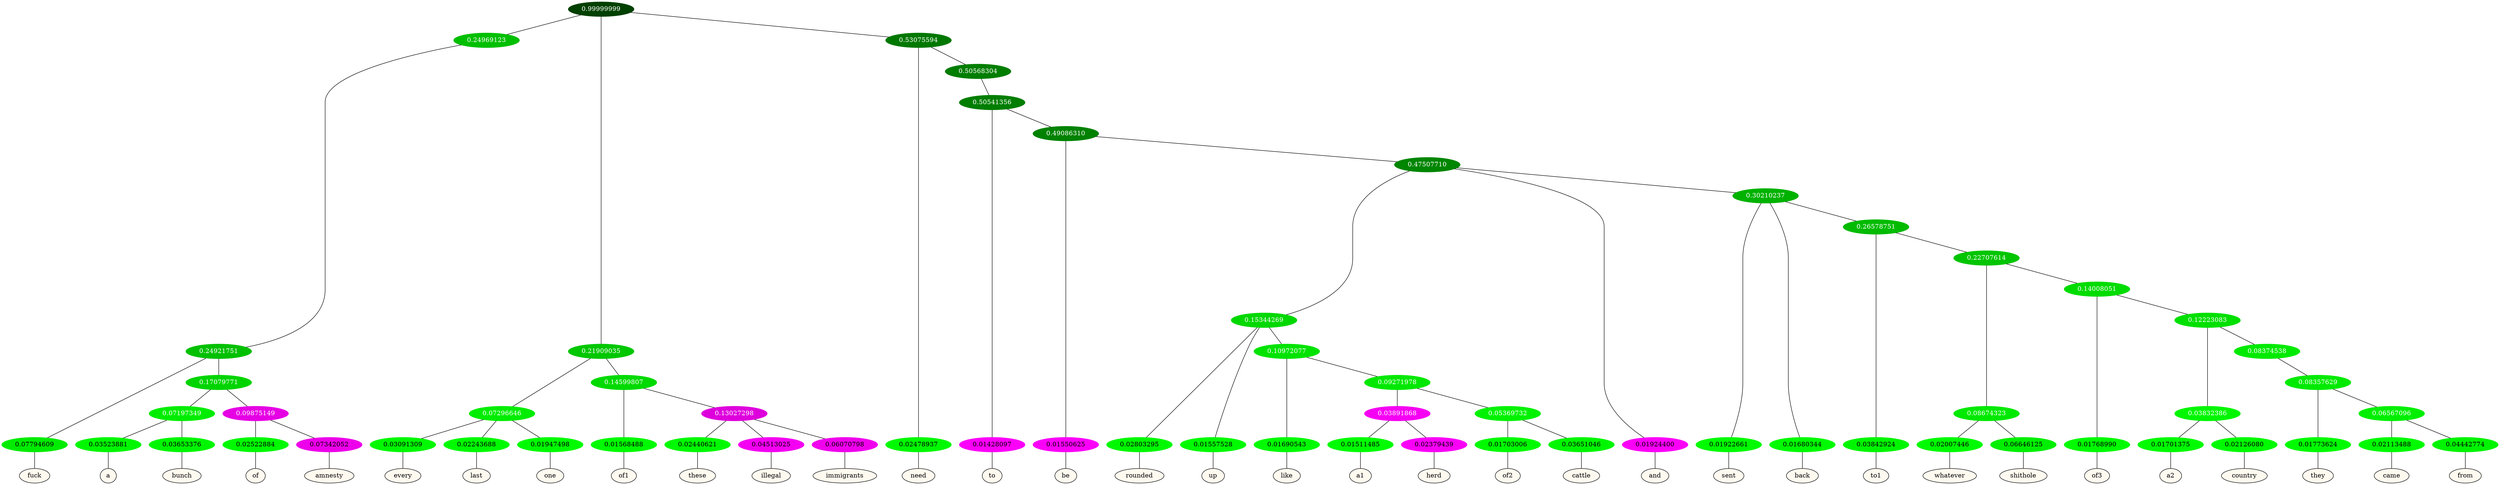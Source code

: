 graph {
	node [format=png height=0.15 nodesep=0.001 ordering=out overlap=prism overlap_scaling=0.01 ranksep=0.001 ratio=0.2 style=filled width=0.15]
	{
		rank=same
		a_w_9 [label=fuck color=black fillcolor=floralwhite style="filled,solid"]
		a_w_24 [label=a color=black fillcolor=floralwhite style="filled,solid"]
		a_w_25 [label=bunch color=black fillcolor=floralwhite style="filled,solid"]
		a_w_26 [label=of color=black fillcolor=floralwhite style="filled,solid"]
		a_w_27 [label=amnesty color=black fillcolor=floralwhite style="filled,solid"]
		a_w_11 [label=every color=black fillcolor=floralwhite style="filled,solid"]
		a_w_12 [label=last color=black fillcolor=floralwhite style="filled,solid"]
		a_w_13 [label=one color=black fillcolor=floralwhite style="filled,solid"]
		a_w_14 [label=of1 color=black fillcolor=floralwhite style="filled,solid"]
		a_w_19 [label=these color=black fillcolor=floralwhite style="filled,solid"]
		a_w_20 [label=illegal color=black fillcolor=floralwhite style="filled,solid"]
		a_w_21 [label=immigrants color=black fillcolor=floralwhite style="filled,solid"]
		a_w_7 [label=need color=black fillcolor=floralwhite style="filled,solid"]
		a_w_22 [label=to color=black fillcolor=floralwhite style="filled,solid"]
		a_w_28 [label=be color=black fillcolor=floralwhite style="filled,solid"]
		a_w_33 [label=rounded color=black fillcolor=floralwhite style="filled,solid"]
		a_w_34 [label=up color=black fillcolor=floralwhite style="filled,solid"]
		a_w_39 [label=like color=black fillcolor=floralwhite style="filled,solid"]
		a_w_47 [label=a1 color=black fillcolor=floralwhite style="filled,solid"]
		a_w_48 [label=herd color=black fillcolor=floralwhite style="filled,solid"]
		a_w_49 [label=of2 color=black fillcolor=floralwhite style="filled,solid"]
		a_w_50 [label=cattle color=black fillcolor=floralwhite style="filled,solid"]
		a_w_31 [label=and color=black fillcolor=floralwhite style="filled,solid"]
		a_w_36 [label=sent color=black fillcolor=floralwhite style="filled,solid"]
		a_w_37 [label=back color=black fillcolor=floralwhite style="filled,solid"]
		a_w_41 [label=to1 color=black fillcolor=floralwhite style="filled,solid"]
		a_w_51 [label=whatever color=black fillcolor=floralwhite style="filled,solid"]
		a_w_52 [label=shithole color=black fillcolor=floralwhite style="filled,solid"]
		a_w_53 [label=of3 color=black fillcolor=floralwhite style="filled,solid"]
		a_w_57 [label=a2 color=black fillcolor=floralwhite style="filled,solid"]
		a_w_58 [label=country color=black fillcolor=floralwhite style="filled,solid"]
		a_w_60 [label=they color=black fillcolor=floralwhite style="filled,solid"]
		a_w_62 [label=came color=black fillcolor=floralwhite style="filled,solid"]
		a_w_63 [label=from color=black fillcolor=floralwhite style="filled,solid"]
	}
	a_n_9 -- a_w_9
	a_n_24 -- a_w_24
	a_n_25 -- a_w_25
	a_n_26 -- a_w_26
	a_n_27 -- a_w_27
	a_n_11 -- a_w_11
	a_n_12 -- a_w_12
	a_n_13 -- a_w_13
	a_n_14 -- a_w_14
	a_n_19 -- a_w_19
	a_n_20 -- a_w_20
	a_n_21 -- a_w_21
	a_n_7 -- a_w_7
	a_n_22 -- a_w_22
	a_n_28 -- a_w_28
	a_n_33 -- a_w_33
	a_n_34 -- a_w_34
	a_n_39 -- a_w_39
	a_n_47 -- a_w_47
	a_n_48 -- a_w_48
	a_n_49 -- a_w_49
	a_n_50 -- a_w_50
	a_n_31 -- a_w_31
	a_n_36 -- a_w_36
	a_n_37 -- a_w_37
	a_n_41 -- a_w_41
	a_n_51 -- a_w_51
	a_n_52 -- a_w_52
	a_n_53 -- a_w_53
	a_n_57 -- a_w_57
	a_n_58 -- a_w_58
	a_n_60 -- a_w_60
	a_n_62 -- a_w_62
	a_n_63 -- a_w_63
	{
		rank=same
		a_n_9 [label=0.07794609 color="0.334 1.000 0.922" fontcolor=black]
		a_n_24 [label=0.03523881 color="0.334 1.000 0.965" fontcolor=black]
		a_n_25 [label=0.03653376 color="0.334 1.000 0.963" fontcolor=black]
		a_n_26 [label=0.02522884 color="0.334 1.000 0.975" fontcolor=black]
		a_n_27 [label=0.07342052 color="0.835 1.000 0.927" fontcolor=black]
		a_n_11 [label=0.03091309 color="0.334 1.000 0.969" fontcolor=black]
		a_n_12 [label=0.02243688 color="0.334 1.000 0.978" fontcolor=black]
		a_n_13 [label=0.01947498 color="0.334 1.000 0.981" fontcolor=black]
		a_n_14 [label=0.01568488 color="0.334 1.000 0.984" fontcolor=black]
		a_n_19 [label=0.02440621 color="0.334 1.000 0.976" fontcolor=black]
		a_n_20 [label=0.04513025 color="0.835 1.000 0.955" fontcolor=black]
		a_n_21 [label=0.06070798 color="0.835 1.000 0.939" fontcolor=black]
		a_n_7 [label=0.02478937 color="0.334 1.000 0.975" fontcolor=black]
		a_n_22 [label=0.01428097 color="0.835 1.000 0.986" fontcolor=black]
		a_n_28 [label=0.01550625 color="0.835 1.000 0.984" fontcolor=black]
		a_n_33 [label=0.02803295 color="0.334 1.000 0.972" fontcolor=black]
		a_n_34 [label=0.01557528 color="0.334 1.000 0.984" fontcolor=black]
		a_n_39 [label=0.01690543 color="0.334 1.000 0.983" fontcolor=black]
		a_n_47 [label=0.01511485 color="0.334 1.000 0.985" fontcolor=black]
		a_n_48 [label=0.02379439 color="0.835 1.000 0.976" fontcolor=black]
		a_n_49 [label=0.01703006 color="0.334 1.000 0.983" fontcolor=black]
		a_n_50 [label=0.03651046 color="0.334 1.000 0.963" fontcolor=black]
		a_n_31 [label=0.01924400 color="0.835 1.000 0.981" fontcolor=black]
		a_n_36 [label=0.01922661 color="0.334 1.000 0.981" fontcolor=black]
		a_n_37 [label=0.01680344 color="0.334 1.000 0.983" fontcolor=black]
		a_n_41 [label=0.03842924 color="0.334 1.000 0.962" fontcolor=black]
		a_n_51 [label=0.02007446 color="0.334 1.000 0.980" fontcolor=black]
		a_n_52 [label=0.06646125 color="0.334 1.000 0.934" fontcolor=black]
		a_n_53 [label=0.01768990 color="0.334 1.000 0.982" fontcolor=black]
		a_n_57 [label=0.01701375 color="0.334 1.000 0.983" fontcolor=black]
		a_n_58 [label=0.02126080 color="0.334 1.000 0.979" fontcolor=black]
		a_n_60 [label=0.01773624 color="0.334 1.000 0.982" fontcolor=black]
		a_n_62 [label=0.02113488 color="0.334 1.000 0.979" fontcolor=black]
		a_n_63 [label=0.04442774 color="0.334 1.000 0.956" fontcolor=black]
	}
	a_n_0 [label=0.99999999 color="0.334 1.000 0.250" fontcolor=grey99]
	a_n_1 [label=0.24969123 color="0.334 1.000 0.750" fontcolor=grey99]
	a_n_0 -- a_n_1
	a_n_2 [label=0.21909035 color="0.334 1.000 0.781" fontcolor=grey99]
	a_n_0 -- a_n_2
	a_n_3 [label=0.53075594 color="0.334 1.000 0.469" fontcolor=grey99]
	a_n_0 -- a_n_3
	a_n_4 [label=0.24921751 color="0.334 1.000 0.751" fontcolor=grey99]
	a_n_1 -- a_n_4
	a_n_5 [label=0.07296646 color="0.334 1.000 0.927" fontcolor=grey99]
	a_n_2 -- a_n_5
	a_n_6 [label=0.14599807 color="0.334 1.000 0.854" fontcolor=grey99]
	a_n_2 -- a_n_6
	a_n_3 -- a_n_7
	a_n_8 [label=0.50568304 color="0.334 1.000 0.494" fontcolor=grey99]
	a_n_3 -- a_n_8
	a_n_4 -- a_n_9
	a_n_10 [label=0.17079771 color="0.334 1.000 0.829" fontcolor=grey99]
	a_n_4 -- a_n_10
	a_n_5 -- a_n_11
	a_n_5 -- a_n_12
	a_n_5 -- a_n_13
	a_n_6 -- a_n_14
	a_n_15 [label=0.13027298 color="0.835 1.000 0.870" fontcolor=grey99]
	a_n_6 -- a_n_15
	a_n_16 [label=0.50541356 color="0.334 1.000 0.495" fontcolor=grey99]
	a_n_8 -- a_n_16
	a_n_17 [label=0.07197349 color="0.334 1.000 0.928" fontcolor=grey99]
	a_n_10 -- a_n_17
	a_n_18 [label=0.09875149 color="0.835 1.000 0.901" fontcolor=grey99]
	a_n_10 -- a_n_18
	a_n_15 -- a_n_19
	a_n_15 -- a_n_20
	a_n_15 -- a_n_21
	a_n_16 -- a_n_22
	a_n_23 [label=0.49086310 color="0.334 1.000 0.509" fontcolor=grey99]
	a_n_16 -- a_n_23
	a_n_17 -- a_n_24
	a_n_17 -- a_n_25
	a_n_18 -- a_n_26
	a_n_18 -- a_n_27
	a_n_23 -- a_n_28
	a_n_29 [label=0.47507710 color="0.334 1.000 0.525" fontcolor=grey99]
	a_n_23 -- a_n_29
	a_n_30 [label=0.15344269 color="0.334 1.000 0.847" fontcolor=grey99]
	a_n_29 -- a_n_30
	a_n_29 -- a_n_31
	a_n_32 [label=0.30210237 color="0.334 1.000 0.698" fontcolor=grey99]
	a_n_29 -- a_n_32
	a_n_30 -- a_n_33
	a_n_30 -- a_n_34
	a_n_35 [label=0.10972077 color="0.334 1.000 0.890" fontcolor=grey99]
	a_n_30 -- a_n_35
	a_n_32 -- a_n_36
	a_n_32 -- a_n_37
	a_n_38 [label=0.26578751 color="0.334 1.000 0.734" fontcolor=grey99]
	a_n_32 -- a_n_38
	a_n_35 -- a_n_39
	a_n_40 [label=0.09271978 color="0.334 1.000 0.907" fontcolor=grey99]
	a_n_35 -- a_n_40
	a_n_38 -- a_n_41
	a_n_42 [label=0.22707614 color="0.334 1.000 0.773" fontcolor=grey99]
	a_n_38 -- a_n_42
	a_n_43 [label=0.03891868 color="0.835 1.000 0.961" fontcolor=grey99]
	a_n_40 -- a_n_43
	a_n_44 [label=0.05369732 color="0.334 1.000 0.946" fontcolor=grey99]
	a_n_40 -- a_n_44
	a_n_45 [label=0.08674323 color="0.334 1.000 0.913" fontcolor=grey99]
	a_n_42 -- a_n_45
	a_n_46 [label=0.14008051 color="0.334 1.000 0.860" fontcolor=grey99]
	a_n_42 -- a_n_46
	a_n_43 -- a_n_47
	a_n_43 -- a_n_48
	a_n_44 -- a_n_49
	a_n_44 -- a_n_50
	a_n_45 -- a_n_51
	a_n_45 -- a_n_52
	a_n_46 -- a_n_53
	a_n_54 [label=0.12223083 color="0.334 1.000 0.878" fontcolor=grey99]
	a_n_46 -- a_n_54
	a_n_55 [label=0.03832386 color="0.334 1.000 0.962" fontcolor=grey99]
	a_n_54 -- a_n_55
	a_n_56 [label=0.08374538 color="0.334 1.000 0.916" fontcolor=grey99]
	a_n_54 -- a_n_56
	a_n_55 -- a_n_57
	a_n_55 -- a_n_58
	a_n_59 [label=0.08357629 color="0.334 1.000 0.916" fontcolor=grey99]
	a_n_56 -- a_n_59
	a_n_59 -- a_n_60
	a_n_61 [label=0.06567096 color="0.334 1.000 0.934" fontcolor=grey99]
	a_n_59 -- a_n_61
	a_n_61 -- a_n_62
	a_n_61 -- a_n_63
}
